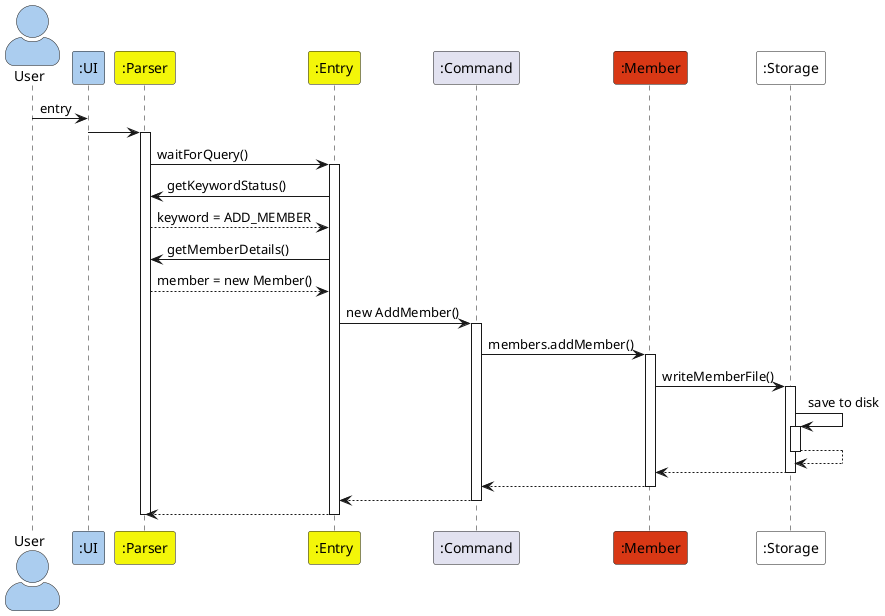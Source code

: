 @startuml
'https://plantuml.com/sequence-diagram
skinparam actorStyle awesome
Actor User as user #abcdef
Participant ":UI" as ui #abcdef
Participant ":Parser" as parser #f3f609
Participant ":Entry" as entry #f3f609
Participant ":Command" as command
Participant ":Member" as member #d83815
Participant ":Storage" as storage #ffffff

user -> ui : entry

ui -> parser
activate parser

parser -> entry : waitForQuery()
activate entry

entry -> parser : getKeywordStatus()

parser --> entry : keyword = ADD_MEMBER

entry -> parser : getMemberDetails()
parser --> entry : member = new Member()

entry -> command : new AddMember()
activate command

command -> member : members.addMember()
activate member

member -> storage : writeMemberFile()
activate storage

storage -> storage : save to disk
activate storage

storage --> storage
deactivate storage

storage --> member
deactivate storage

member --> command
deactivate member

command --> entry
deactivate command

entry --> parser
deactivate entry

deactivate parser
@enduml